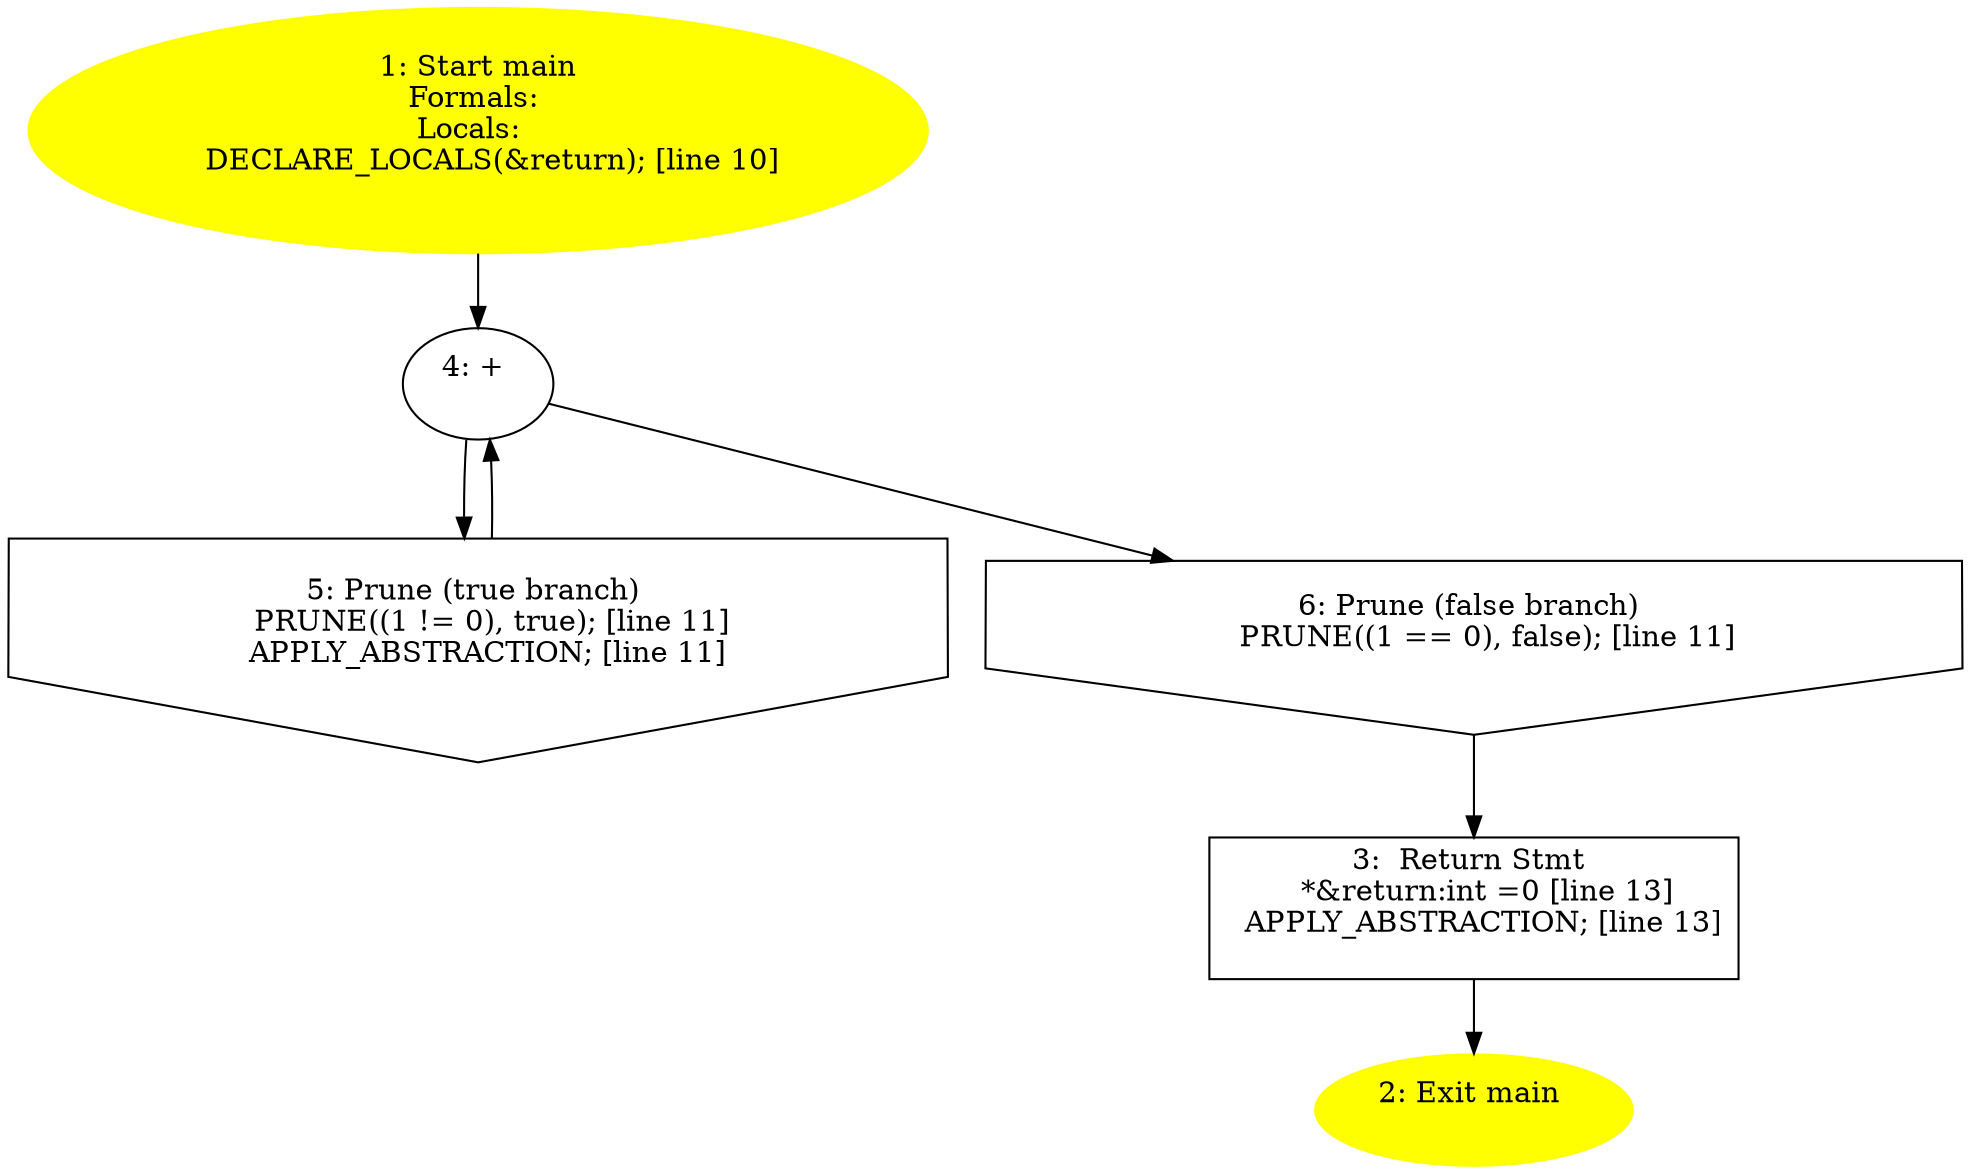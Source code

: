 /* @generated */
digraph iCFG {
6 [label="6: Prune (false branch) \n   PRUNE((1 == 0), false); [line 11]\n " shape="invhouse"]
	

	 6 -> 3 ;
5 [label="5: Prune (true branch) \n   PRUNE((1 != 0), true); [line 11]\n  APPLY_ABSTRACTION; [line 11]\n " shape="invhouse"]
	

	 5 -> 4 ;
4 [label="4: + \n  " ]
	

	 4 -> 5 ;
	 4 -> 6 ;
3 [label="3:  Return Stmt \n   *&return:int =0 [line 13]\n  APPLY_ABSTRACTION; [line 13]\n " shape="box"]
	

	 3 -> 2 ;
2 [label="2: Exit main \n  " color=yellow style=filled]
	

1 [label="1: Start main\nFormals: \nLocals:  \n   DECLARE_LOCALS(&return); [line 10]\n " color=yellow style=filled]
	

	 1 -> 4 ;
}
